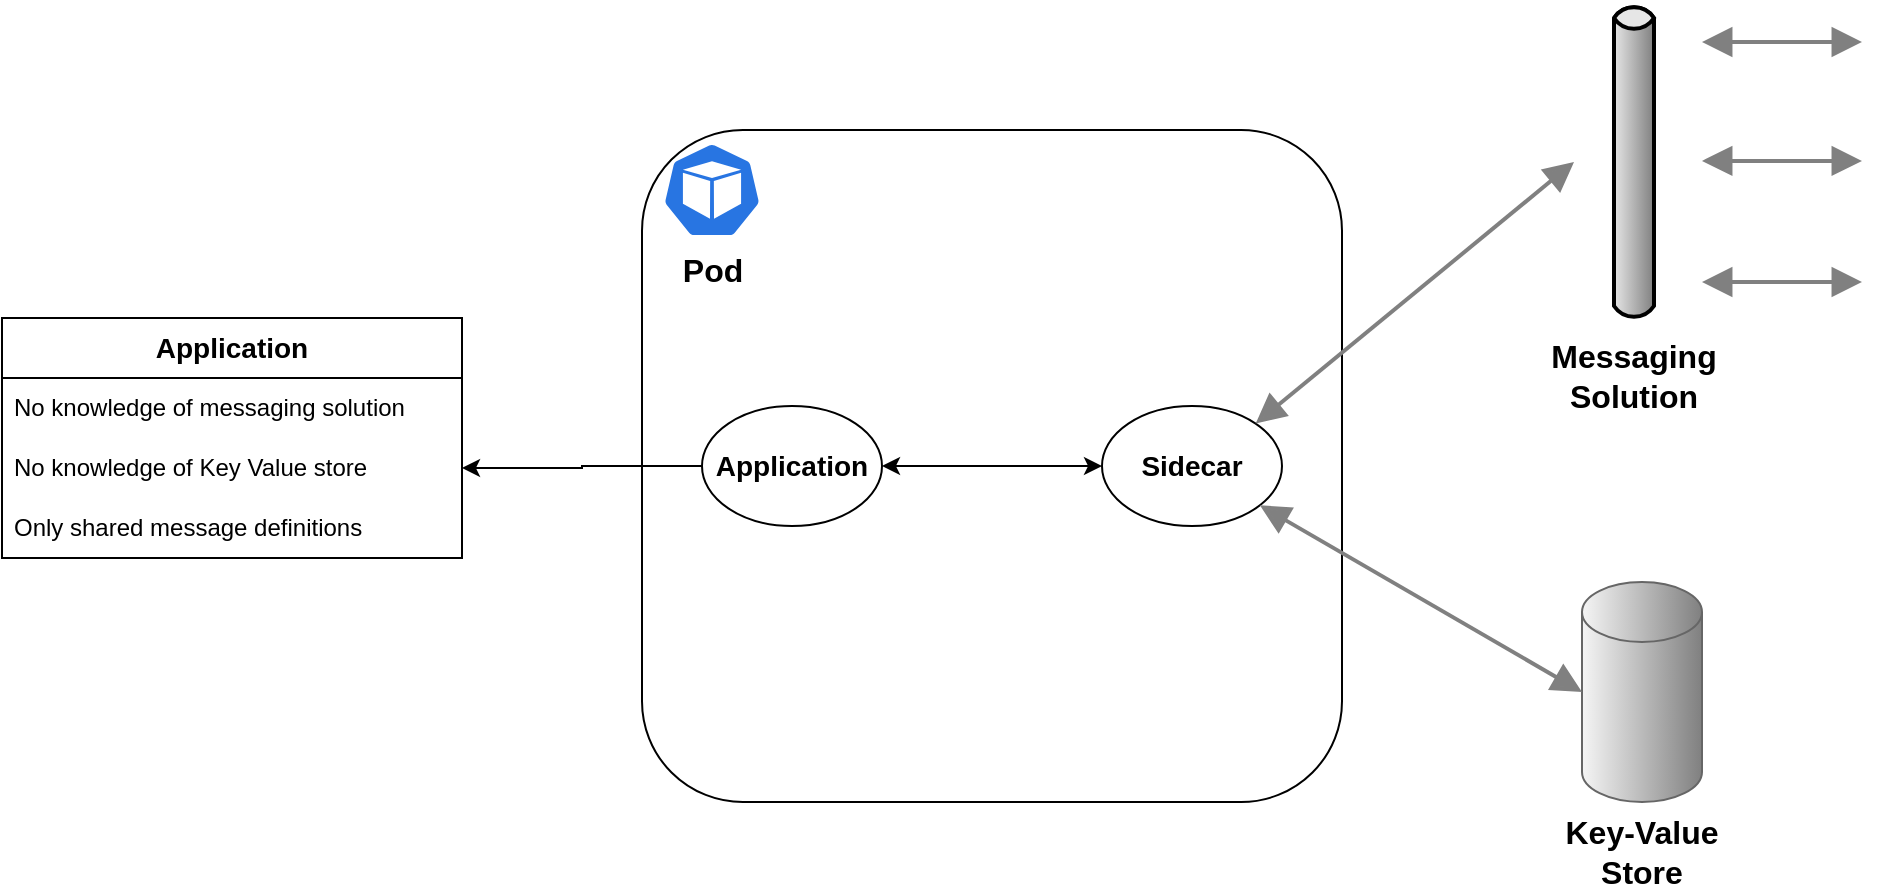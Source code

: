 <mxfile version="21.6.1" type="device">
  <diagram name="Page-1" id="UYcE53nR1hinjPcU2rN3">
    <mxGraphModel dx="1244" dy="950" grid="1" gridSize="10" guides="1" tooltips="1" connect="1" arrows="1" fold="1" page="1" pageScale="1" pageWidth="1169" pageHeight="827" math="0" shadow="0">
      <root>
        <mxCell id="0" />
        <mxCell id="1" parent="0" />
        <mxCell id="n2uw9q_PBYOhzfTkfu4n-2" value="" style="rounded=1;whiteSpace=wrap;html=1;" vertex="1" parent="1">
          <mxGeometry x="470" y="264" width="350" height="336" as="geometry" />
        </mxCell>
        <mxCell id="n2uw9q_PBYOhzfTkfu4n-1" value="&lt;font style=&quot;font-size: 16px;&quot;&gt;&lt;b&gt;Pod&lt;/b&gt;&lt;/font&gt;" style="sketch=0;html=1;dashed=0;whitespace=wrap;fillColor=#2875E2;strokeColor=#ffffff;points=[[0.005,0.63,0],[0.1,0.2,0],[0.9,0.2,0],[0.5,0,0],[0.995,0.63,0],[0.72,0.99,0],[0.5,1,0],[0.28,0.99,0]];verticalLabelPosition=bottom;align=center;verticalAlign=top;shape=mxgraph.kubernetes.icon;prIcon=pod" vertex="1" parent="1">
          <mxGeometry x="480" y="270" width="50" height="48" as="geometry" />
        </mxCell>
        <mxCell id="n2uw9q_PBYOhzfTkfu4n-24" style="edgeStyle=orthogonalEdgeStyle;rounded=0;orthogonalLoop=1;jettySize=auto;html=1;entryX=0;entryY=0.5;entryDx=0;entryDy=0;startArrow=classic;startFill=1;" edge="1" parent="1" source="n2uw9q_PBYOhzfTkfu4n-6" target="n2uw9q_PBYOhzfTkfu4n-9">
          <mxGeometry relative="1" as="geometry" />
        </mxCell>
        <mxCell id="n2uw9q_PBYOhzfTkfu4n-29" style="edgeStyle=orthogonalEdgeStyle;rounded=0;orthogonalLoop=1;jettySize=auto;html=1;entryX=1;entryY=0.5;entryDx=0;entryDy=0;" edge="1" parent="1" source="n2uw9q_PBYOhzfTkfu4n-6" target="n2uw9q_PBYOhzfTkfu4n-27">
          <mxGeometry relative="1" as="geometry" />
        </mxCell>
        <mxCell id="n2uw9q_PBYOhzfTkfu4n-6" value="&lt;b&gt;&lt;font style=&quot;font-size: 14px;&quot;&gt;Application&lt;/font&gt;&lt;/b&gt;" style="ellipse;whiteSpace=wrap;html=1;" vertex="1" parent="1">
          <mxGeometry x="500" y="402" width="90" height="60" as="geometry" />
        </mxCell>
        <mxCell id="n2uw9q_PBYOhzfTkfu4n-9" value="&lt;font style=&quot;font-size: 14px;&quot;&gt;&lt;b&gt;Sidecar&lt;/b&gt;&lt;/font&gt;" style="ellipse;whiteSpace=wrap;html=1;" vertex="1" parent="1">
          <mxGeometry x="700" y="402" width="90" height="60" as="geometry" />
        </mxCell>
        <mxCell id="n2uw9q_PBYOhzfTkfu4n-10" value="" style="shape=cylinder3;whiteSpace=wrap;html=1;boundedLbl=1;backgroundOutline=1;size=15;fillColor=#f5f5f5;fontColor=#333333;strokeColor=#666666;gradientColor=#808080;gradientDirection=east;" vertex="1" parent="1">
          <mxGeometry x="940" y="490" width="60" height="110" as="geometry" />
        </mxCell>
        <mxCell id="n2uw9q_PBYOhzfTkfu4n-12" value="" style="strokeWidth=2;strokeColor=#000000;dashed=0;align=center;html=1;fontSize=8;shape=mxgraph.eip.messageChannel;rotation=-90;" vertex="1" parent="1">
          <mxGeometry x="886" y="250" width="160" height="60" as="geometry" />
        </mxCell>
        <mxCell id="n2uw9q_PBYOhzfTkfu4n-14" value="" style="edgeStyle=elbowEdgeStyle;strokeWidth=2;rounded=0;endArrow=block;startArrow=block;startSize=10;endSize=10;dashed=0;html=1;strokeColor=#808080;exitX=0;exitY=1;exitDx=40;exitDy=0;exitPerimeter=0;" edge="1" parent="1">
          <mxGeometry relative="1" as="geometry">
            <mxPoint x="1000" y="340" as="sourcePoint" />
            <mxPoint x="1080" y="340" as="targetPoint" />
          </mxGeometry>
        </mxCell>
        <mxCell id="n2uw9q_PBYOhzfTkfu4n-17" value="" style="strokeWidth=2;rounded=0;endArrow=block;startArrow=block;startSize=10;endSize=10;dashed=0;html=1;strokeColor=#808080;exitX=0;exitY=0;exitDx=80;exitDy=0;exitPerimeter=0;entryX=1;entryY=0;entryDx=0;entryDy=0;" edge="1" parent="1" source="n2uw9q_PBYOhzfTkfu4n-12" target="n2uw9q_PBYOhzfTkfu4n-9">
          <mxGeometry relative="1" as="geometry">
            <mxPoint x="890.44" y="290" as="sourcePoint" />
            <mxPoint x="889.996" y="350" as="targetPoint" />
          </mxGeometry>
        </mxCell>
        <mxCell id="n2uw9q_PBYOhzfTkfu4n-18" value="" style="edgeStyle=elbowEdgeStyle;strokeWidth=2;rounded=0;endArrow=block;startArrow=block;startSize=10;endSize=10;dashed=0;html=1;strokeColor=#808080;exitX=0;exitY=1;exitDx=40;exitDy=0;exitPerimeter=0;" edge="1" parent="1">
          <mxGeometry relative="1" as="geometry">
            <mxPoint x="1000" y="220" as="sourcePoint" />
            <mxPoint x="1080" y="220" as="targetPoint" />
          </mxGeometry>
        </mxCell>
        <mxCell id="n2uw9q_PBYOhzfTkfu4n-20" value="" style="edgeStyle=elbowEdgeStyle;strokeWidth=2;rounded=0;endArrow=block;startArrow=block;startSize=10;endSize=10;dashed=0;html=1;strokeColor=#808080;exitX=0;exitY=1;exitDx=40;exitDy=0;exitPerimeter=0;" edge="1" parent="1">
          <mxGeometry relative="1" as="geometry">
            <mxPoint x="1000" y="279.44" as="sourcePoint" />
            <mxPoint x="1080" y="279.44" as="targetPoint" />
          </mxGeometry>
        </mxCell>
        <mxCell id="n2uw9q_PBYOhzfTkfu4n-21" value="&lt;font style=&quot;font-size: 16px;&quot;&gt;&lt;b&gt;Messaging Solution&lt;/b&gt;&lt;/font&gt;" style="text;html=1;strokeColor=none;fillColor=none;align=center;verticalAlign=middle;whiteSpace=wrap;rounded=0;" vertex="1" parent="1">
          <mxGeometry x="936" y="372" width="60" height="30" as="geometry" />
        </mxCell>
        <mxCell id="n2uw9q_PBYOhzfTkfu4n-22" value="" style="strokeWidth=2;rounded=0;endArrow=block;startArrow=block;startSize=10;endSize=10;dashed=0;html=1;strokeColor=#808080;exitX=0;exitY=0.5;exitDx=0;exitDy=0;exitPerimeter=0;" edge="1" parent="1" source="n2uw9q_PBYOhzfTkfu4n-10" target="n2uw9q_PBYOhzfTkfu4n-9">
          <mxGeometry relative="1" as="geometry">
            <mxPoint x="883" y="510" as="sourcePoint" />
            <mxPoint x="720" y="641" as="targetPoint" />
          </mxGeometry>
        </mxCell>
        <mxCell id="n2uw9q_PBYOhzfTkfu4n-23" value="&lt;font style=&quot;font-size: 16px;&quot;&gt;&lt;b&gt;Key-Value&lt;br&gt;Store&lt;br&gt;&lt;/b&gt;&lt;/font&gt;" style="text;html=1;strokeColor=none;fillColor=none;align=center;verticalAlign=middle;whiteSpace=wrap;rounded=0;" vertex="1" parent="1">
          <mxGeometry x="920" y="610" width="100" height="30" as="geometry" />
        </mxCell>
        <mxCell id="n2uw9q_PBYOhzfTkfu4n-25" value="&lt;font style=&quot;font-size: 14px;&quot;&gt;&lt;b&gt;Application&lt;/b&gt;&lt;/font&gt;" style="swimlane;fontStyle=0;childLayout=stackLayout;horizontal=1;startSize=30;horizontalStack=0;resizeParent=1;resizeParentMax=0;resizeLast=0;collapsible=1;marginBottom=0;whiteSpace=wrap;html=1;" vertex="1" parent="1">
          <mxGeometry x="150" y="358" width="230" height="120" as="geometry" />
        </mxCell>
        <mxCell id="n2uw9q_PBYOhzfTkfu4n-26" value="No knowledge of messaging solution" style="text;strokeColor=none;fillColor=none;align=left;verticalAlign=middle;spacingLeft=4;spacingRight=4;overflow=hidden;points=[[0,0.5],[1,0.5]];portConstraint=eastwest;rotatable=0;whiteSpace=wrap;html=1;" vertex="1" parent="n2uw9q_PBYOhzfTkfu4n-25">
          <mxGeometry y="30" width="230" height="30" as="geometry" />
        </mxCell>
        <mxCell id="n2uw9q_PBYOhzfTkfu4n-27" value="No knowledge of Key Value store" style="text;strokeColor=none;fillColor=none;align=left;verticalAlign=middle;spacingLeft=4;spacingRight=4;overflow=hidden;points=[[0,0.5],[1,0.5]];portConstraint=eastwest;rotatable=0;whiteSpace=wrap;html=1;" vertex="1" parent="n2uw9q_PBYOhzfTkfu4n-25">
          <mxGeometry y="60" width="230" height="30" as="geometry" />
        </mxCell>
        <mxCell id="n2uw9q_PBYOhzfTkfu4n-28" value="Only shared message definitions" style="text;strokeColor=none;fillColor=none;align=left;verticalAlign=middle;spacingLeft=4;spacingRight=4;overflow=hidden;points=[[0,0.5],[1,0.5]];portConstraint=eastwest;rotatable=0;whiteSpace=wrap;html=1;" vertex="1" parent="n2uw9q_PBYOhzfTkfu4n-25">
          <mxGeometry y="90" width="230" height="30" as="geometry" />
        </mxCell>
      </root>
    </mxGraphModel>
  </diagram>
</mxfile>
